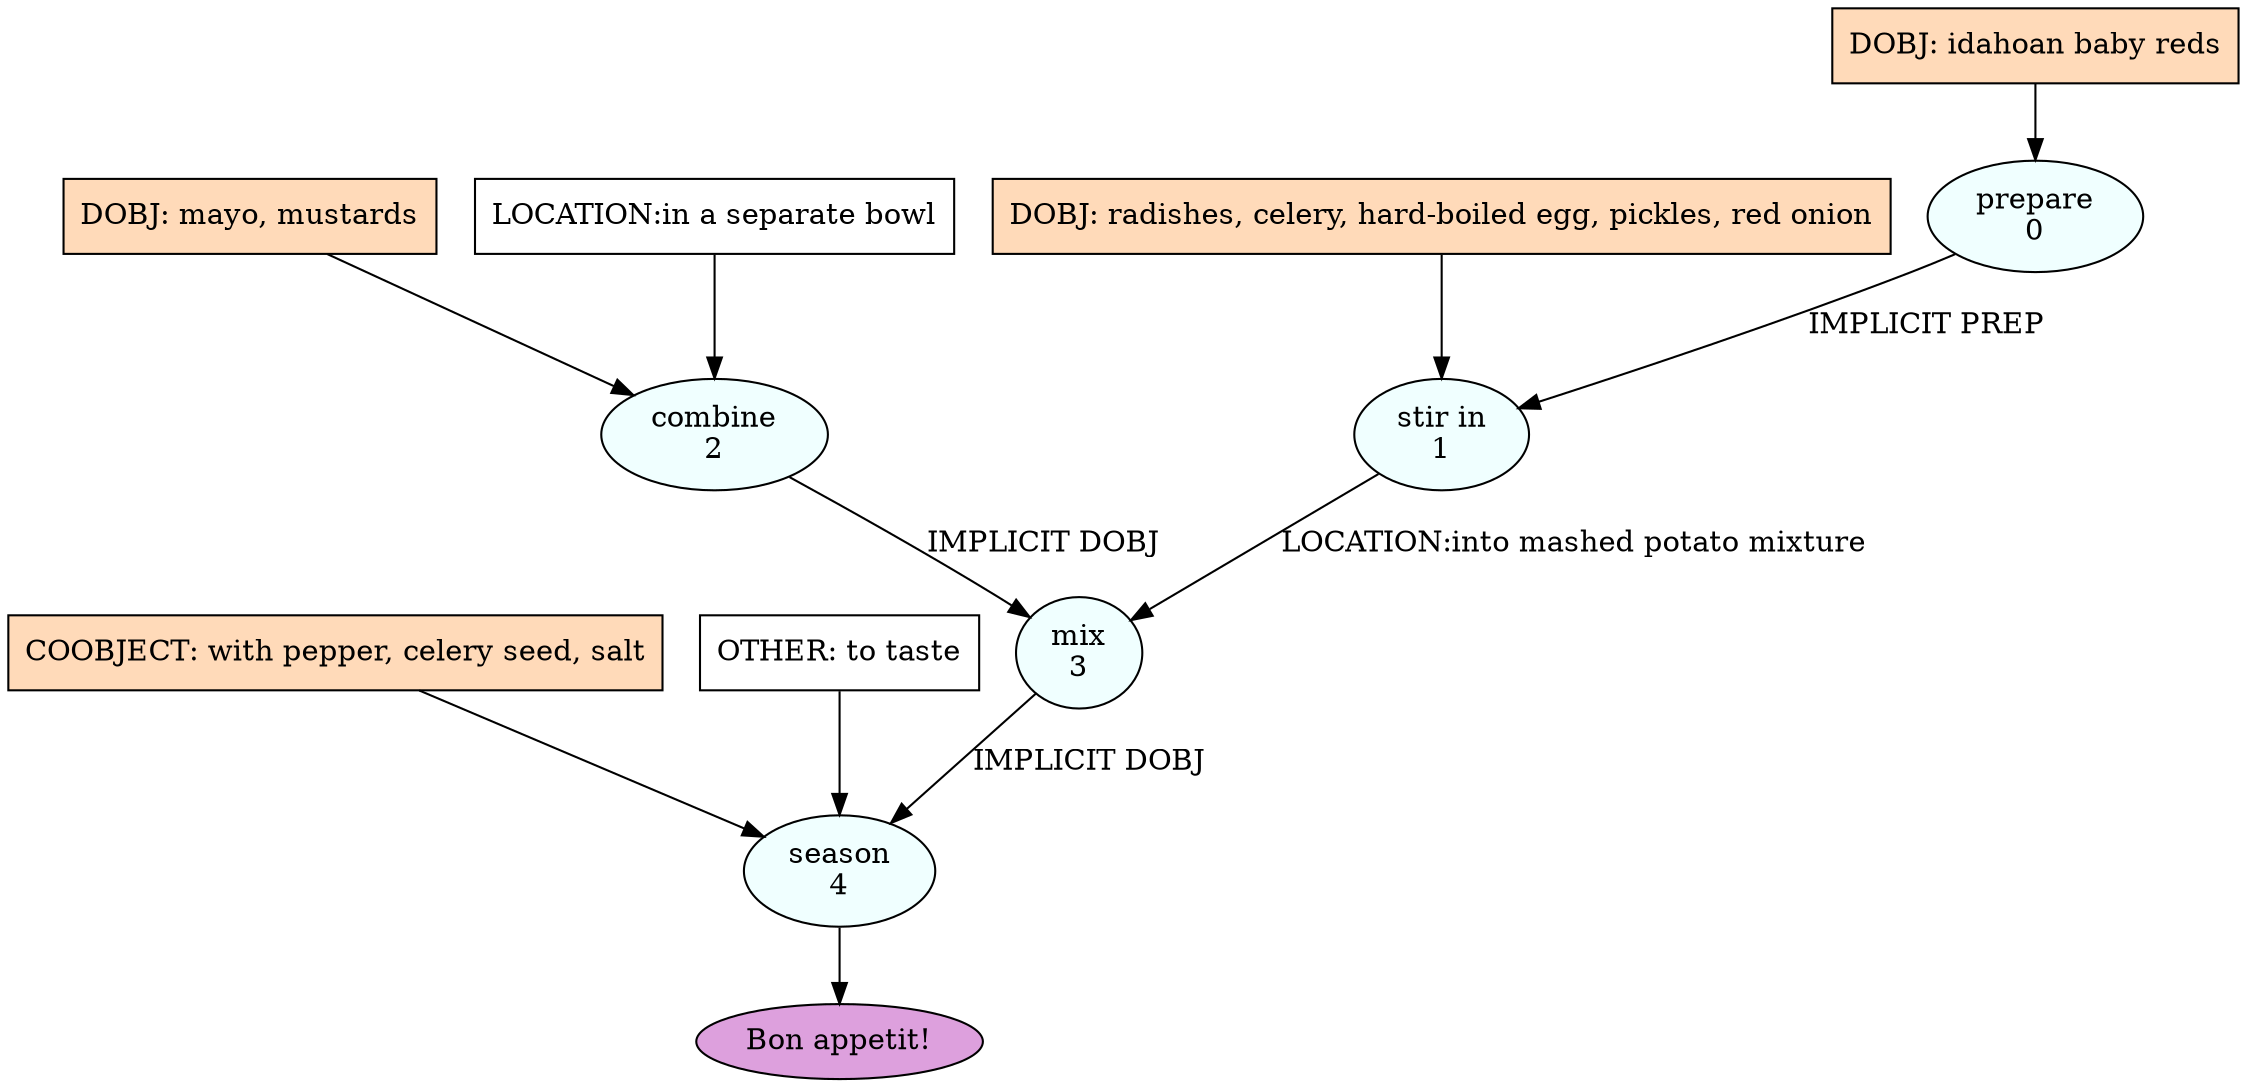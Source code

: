 digraph recipe {
E0[label="prepare
0", shape=oval, style=filled, fillcolor=azure]
E1[label="stir in
1", shape=oval, style=filled, fillcolor=azure]
E2[label="combine
2", shape=oval, style=filled, fillcolor=azure]
E3[label="mix
3", shape=oval, style=filled, fillcolor=azure]
E4[label="season
4", shape=oval, style=filled, fillcolor=azure]
D0[label="DOBJ: idahoan baby reds", shape=box, style=filled, fillcolor=peachpuff]
D0 -> E0
D2[label="DOBJ: mayo, mustards", shape=box, style=filled, fillcolor=peachpuff]
D2 -> E2
P2_0[label="LOCATION:in a separate bowl", shape=box, style=filled, fillcolor=white]
P2_0 -> E2
D1_ing[label="DOBJ: radishes, celery, hard-boiled egg, pickles, red onion", shape=box, style=filled, fillcolor=peachpuff]
D1_ing -> E1
E0 -> E1 [label="IMPLICIT PREP"]
E2 -> E3 [label="IMPLICIT DOBJ"]
E1 -> E3 [label="LOCATION:into mashed potato mixture"]
E3 -> E4 [label="IMPLICIT DOBJ"]
P4_0_ing[label="COOBJECT: with pepper, celery seed, salt", shape=box, style=filled, fillcolor=peachpuff]
P4_0_ing -> E4
O4_0_0[label="OTHER: to taste", shape=box, style=filled, fillcolor=white]
O4_0_0 -> E4
EOR[label="Bon appetit!", shape=oval, style=filled, fillcolor=plum]
E4 -> EOR
}
